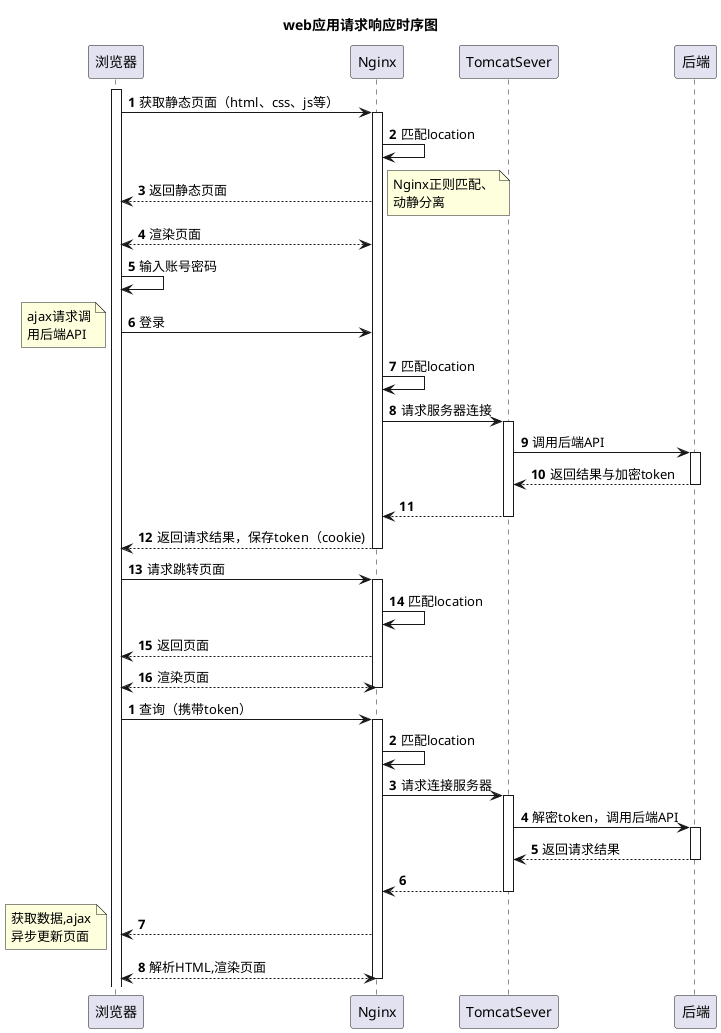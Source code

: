 @startuml
'https://plantuml.com/sequence-diagram

'Alice -> Bob: Authentication Request
'Bob --> Alice: Authentication Response
'
'Alice -> Bob: Another authentication Request
'Alice <-- Bob: another authentication Response

'actor user #red
'boundary 边界 #blue
'control 控制 #green
'entity 实体  #pink
'database 数据库 #yellow

title web应用请求响应时序图

autonumber
activate 浏览器
浏览器 ->Nginx:获取静态页面（html、css、js等）
activate Nginx
Nginx ->Nginx:匹配location
Nginx-->浏览器:返回静态页面
note right:Nginx正则匹配、\n动静分离
浏览器<-->Nginx:渲染页面
浏览器 ->浏览器 :输入账号密码
浏览器 ->Nginx:登录

note left:ajax请求调\n用后端API
Nginx ->Nginx:匹配location
Nginx -> TomcatSever:请求服务器连接

activate TomcatSever
TomcatSever-> 后端:调用后端API
activate 后端


后端 --> TomcatSever:返回结果与加密token
deactivate 后端

TomcatSever-->Nginx:
deactivate TomcatSever

Nginx -->浏览器:返回请求结果，保存token（cookie)
deactivate Nginx
浏览器 -> Nginx:请求跳转页面
activate Nginx
Nginx ->Nginx:匹配location

浏览器<-- Nginx:返回页面
浏览器<-->Nginx:渲染页面
deactivate Nginx

autonumber
浏览器 -> Nginx:查询（携带token）
activate Nginx
Nginx ->Nginx:匹配location
Nginx -> TomcatSever:请求连接服务器
activate TomcatSever
TomcatSever -> 后端:解密token，调用后端API
activate 后端

TomcatSever <-- 后端:返回请求结果

deactivate 后端
Nginx <-- TomcatSever:

deactivate TomcatSever

浏览器 <--Nginx
note left:获取数据,ajax\n异步更新页面
浏览器<-->Nginx:解析HTML,渲染页面
deactivate Nginx
@enduml


